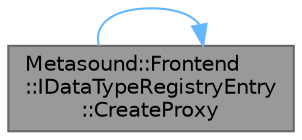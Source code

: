 digraph "Metasound::Frontend::IDataTypeRegistryEntry::CreateProxy"
{
 // INTERACTIVE_SVG=YES
 // LATEX_PDF_SIZE
  bgcolor="transparent";
  edge [fontname=Helvetica,fontsize=10,labelfontname=Helvetica,labelfontsize=10];
  node [fontname=Helvetica,fontsize=10,shape=box,height=0.2,width=0.4];
  rankdir="LR";
  Node1 [id="Node000001",label="Metasound::Frontend\l::IDataTypeRegistryEntry\l::CreateProxy",height=0.2,width=0.4,color="gray40", fillcolor="grey60", style="filled", fontcolor="black",tooltip="Create a proxy from a UObject."];
  Node1 -> Node1 [id="edge1_Node000001_Node000001",color="steelblue1",style="solid",tooltip=" "];
}
